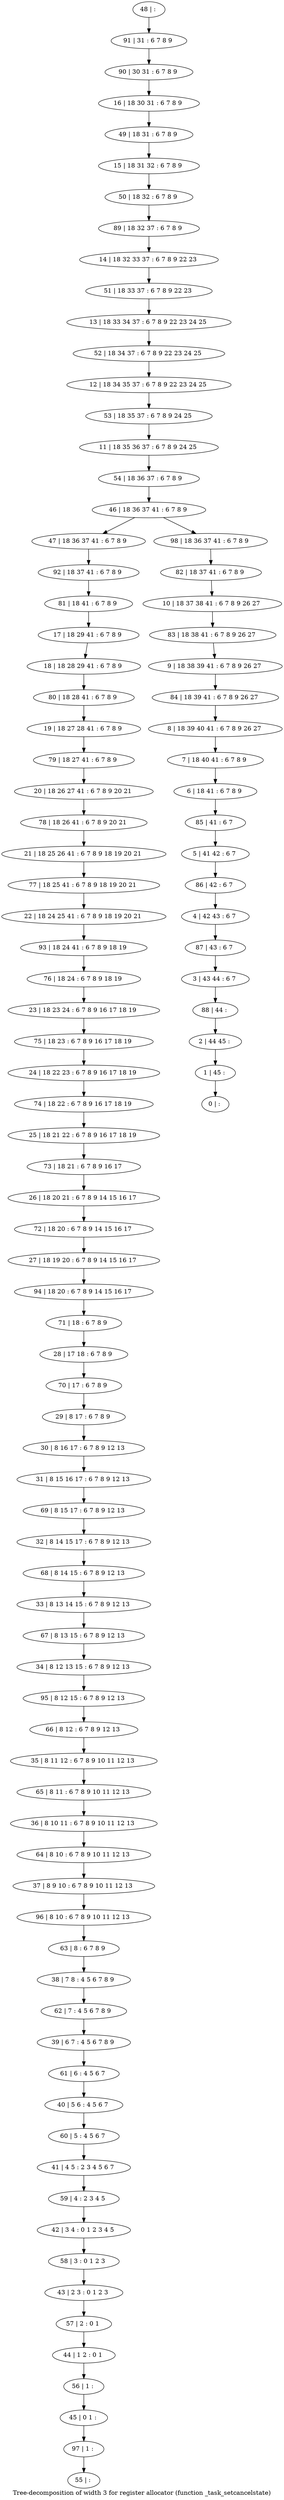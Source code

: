 digraph G {
graph [label="Tree-decomposition of width 3 for register allocator (function _task_setcancelstate)"]
0[label="0 | : "];
1[label="1 | 45 : "];
2[label="2 | 44 45 : "];
3[label="3 | 43 44 : 6 7 "];
4[label="4 | 42 43 : 6 7 "];
5[label="5 | 41 42 : 6 7 "];
6[label="6 | 18 41 : 6 7 8 9 "];
7[label="7 | 18 40 41 : 6 7 8 9 "];
8[label="8 | 18 39 40 41 : 6 7 8 9 26 27 "];
9[label="9 | 18 38 39 41 : 6 7 8 9 26 27 "];
10[label="10 | 18 37 38 41 : 6 7 8 9 26 27 "];
11[label="11 | 18 35 36 37 : 6 7 8 9 24 25 "];
12[label="12 | 18 34 35 37 : 6 7 8 9 22 23 24 25 "];
13[label="13 | 18 33 34 37 : 6 7 8 9 22 23 24 25 "];
14[label="14 | 18 32 33 37 : 6 7 8 9 22 23 "];
15[label="15 | 18 31 32 : 6 7 8 9 "];
16[label="16 | 18 30 31 : 6 7 8 9 "];
17[label="17 | 18 29 41 : 6 7 8 9 "];
18[label="18 | 18 28 29 41 : 6 7 8 9 "];
19[label="19 | 18 27 28 41 : 6 7 8 9 "];
20[label="20 | 18 26 27 41 : 6 7 8 9 20 21 "];
21[label="21 | 18 25 26 41 : 6 7 8 9 18 19 20 21 "];
22[label="22 | 18 24 25 41 : 6 7 8 9 18 19 20 21 "];
23[label="23 | 18 23 24 : 6 7 8 9 16 17 18 19 "];
24[label="24 | 18 22 23 : 6 7 8 9 16 17 18 19 "];
25[label="25 | 18 21 22 : 6 7 8 9 16 17 18 19 "];
26[label="26 | 18 20 21 : 6 7 8 9 14 15 16 17 "];
27[label="27 | 18 19 20 : 6 7 8 9 14 15 16 17 "];
28[label="28 | 17 18 : 6 7 8 9 "];
29[label="29 | 8 17 : 6 7 8 9 "];
30[label="30 | 8 16 17 : 6 7 8 9 12 13 "];
31[label="31 | 8 15 16 17 : 6 7 8 9 12 13 "];
32[label="32 | 8 14 15 17 : 6 7 8 9 12 13 "];
33[label="33 | 8 13 14 15 : 6 7 8 9 12 13 "];
34[label="34 | 8 12 13 15 : 6 7 8 9 12 13 "];
35[label="35 | 8 11 12 : 6 7 8 9 10 11 12 13 "];
36[label="36 | 8 10 11 : 6 7 8 9 10 11 12 13 "];
37[label="37 | 8 9 10 : 6 7 8 9 10 11 12 13 "];
38[label="38 | 7 8 : 4 5 6 7 8 9 "];
39[label="39 | 6 7 : 4 5 6 7 8 9 "];
40[label="40 | 5 6 : 4 5 6 7 "];
41[label="41 | 4 5 : 2 3 4 5 6 7 "];
42[label="42 | 3 4 : 0 1 2 3 4 5 "];
43[label="43 | 2 3 : 0 1 2 3 "];
44[label="44 | 1 2 : 0 1 "];
45[label="45 | 0 1 : "];
46[label="46 | 18 36 37 41 : 6 7 8 9 "];
47[label="47 | 18 36 37 41 : 6 7 8 9 "];
48[label="48 | : "];
49[label="49 | 18 31 : 6 7 8 9 "];
50[label="50 | 18 32 : 6 7 8 9 "];
51[label="51 | 18 33 37 : 6 7 8 9 22 23 "];
52[label="52 | 18 34 37 : 6 7 8 9 22 23 24 25 "];
53[label="53 | 18 35 37 : 6 7 8 9 24 25 "];
54[label="54 | 18 36 37 : 6 7 8 9 "];
55[label="55 | : "];
56[label="56 | 1 : "];
57[label="57 | 2 : 0 1 "];
58[label="58 | 3 : 0 1 2 3 "];
59[label="59 | 4 : 2 3 4 5 "];
60[label="60 | 5 : 4 5 6 7 "];
61[label="61 | 6 : 4 5 6 7 "];
62[label="62 | 7 : 4 5 6 7 8 9 "];
63[label="63 | 8 : 6 7 8 9 "];
64[label="64 | 8 10 : 6 7 8 9 10 11 12 13 "];
65[label="65 | 8 11 : 6 7 8 9 10 11 12 13 "];
66[label="66 | 8 12 : 6 7 8 9 12 13 "];
67[label="67 | 8 13 15 : 6 7 8 9 12 13 "];
68[label="68 | 8 14 15 : 6 7 8 9 12 13 "];
69[label="69 | 8 15 17 : 6 7 8 9 12 13 "];
70[label="70 | 17 : 6 7 8 9 "];
71[label="71 | 18 : 6 7 8 9 "];
72[label="72 | 18 20 : 6 7 8 9 14 15 16 17 "];
73[label="73 | 18 21 : 6 7 8 9 16 17 "];
74[label="74 | 18 22 : 6 7 8 9 16 17 18 19 "];
75[label="75 | 18 23 : 6 7 8 9 16 17 18 19 "];
76[label="76 | 18 24 : 6 7 8 9 18 19 "];
77[label="77 | 18 25 41 : 6 7 8 9 18 19 20 21 "];
78[label="78 | 18 26 41 : 6 7 8 9 20 21 "];
79[label="79 | 18 27 41 : 6 7 8 9 "];
80[label="80 | 18 28 41 : 6 7 8 9 "];
81[label="81 | 18 41 : 6 7 8 9 "];
82[label="82 | 18 37 41 : 6 7 8 9 "];
83[label="83 | 18 38 41 : 6 7 8 9 26 27 "];
84[label="84 | 18 39 41 : 6 7 8 9 26 27 "];
85[label="85 | 41 : 6 7 "];
86[label="86 | 42 : 6 7 "];
87[label="87 | 43 : 6 7 "];
88[label="88 | 44 : "];
89[label="89 | 18 32 37 : 6 7 8 9 "];
90[label="90 | 30 31 : 6 7 8 9 "];
91[label="91 | 31 : 6 7 8 9 "];
92[label="92 | 18 37 41 : 6 7 8 9 "];
93[label="93 | 18 24 41 : 6 7 8 9 18 19 "];
94[label="94 | 18 20 : 6 7 8 9 14 15 16 17 "];
95[label="95 | 8 12 15 : 6 7 8 9 12 13 "];
96[label="96 | 8 10 : 6 7 8 9 10 11 12 13 "];
97[label="97 | 1 : "];
98[label="98 | 18 36 37 41 : 6 7 8 9 "];
17->18 ;
29->30 ;
30->31 ;
56->45 ;
44->56 ;
57->44 ;
43->57 ;
58->43 ;
42->58 ;
59->42 ;
41->59 ;
60->41 ;
40->60 ;
61->40 ;
39->61 ;
62->39 ;
38->62 ;
63->38 ;
64->37 ;
36->64 ;
65->36 ;
35->65 ;
66->35 ;
67->34 ;
33->67 ;
68->33 ;
32->68 ;
69->32 ;
31->69 ;
70->29 ;
28->70 ;
71->28 ;
72->27 ;
26->72 ;
73->26 ;
25->73 ;
74->25 ;
24->74 ;
75->24 ;
23->75 ;
76->23 ;
77->22 ;
21->77 ;
78->21 ;
20->78 ;
79->20 ;
19->79 ;
80->19 ;
18->80 ;
81->17 ;
92->81 ;
47->92 ;
93->76 ;
22->93 ;
94->71 ;
27->94 ;
95->66 ;
34->95 ;
96->63 ;
37->96 ;
97->55 ;
45->97 ;
48->91 ;
91->90 ;
90->16 ;
16->49 ;
49->15 ;
15->50 ;
50->89 ;
89->14 ;
14->51 ;
51->13 ;
13->52 ;
52->12 ;
12->53 ;
53->11 ;
11->54 ;
54->46 ;
82->10 ;
10->83 ;
83->9 ;
9->84 ;
84->8 ;
8->7 ;
7->6 ;
6->85 ;
85->5 ;
5->86 ;
86->4 ;
4->87 ;
87->3 ;
3->88 ;
88->2 ;
2->1 ;
1->0 ;
98->82 ;
46->47 ;
46->98 ;
}

